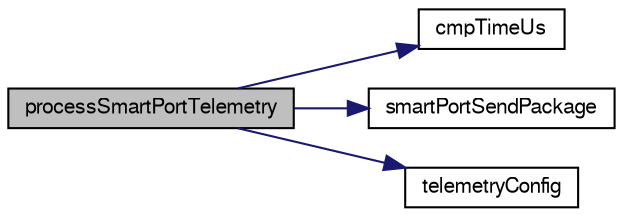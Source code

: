 digraph "processSmartPortTelemetry"
{
  edge [fontname="FreeSans",fontsize="10",labelfontname="FreeSans",labelfontsize="10"];
  node [fontname="FreeSans",fontsize="10",shape=record];
  rankdir="LR";
  Node1 [label="processSmartPortTelemetry",height=0.2,width=0.4,color="black", fillcolor="grey75", style="filled", fontcolor="black"];
  Node1 -> Node2 [color="midnightblue",fontsize="10",style="solid",fontname="FreeSans"];
  Node2 [label="cmpTimeUs",height=0.2,width=0.4,color="black", fillcolor="white", style="filled",URL="$cc2500__compat_8h.html#aa95c92cdd0d6a0d1687304143281c15d"];
  Node1 -> Node3 [color="midnightblue",fontsize="10",style="solid",fontname="FreeSans"];
  Node3 [label="smartPortSendPackage",height=0.2,width=0.4,color="black", fillcolor="white", style="filled",URL="$cc2500__smartport_8c.html#ac88c2c7956aedb0ac01db630bc714dce"];
  Node1 -> Node4 [color="midnightblue",fontsize="10",style="solid",fontname="FreeSans"];
  Node4 [label="telemetryConfig",height=0.2,width=0.4,color="black", fillcolor="white", style="filled",URL="$cc2500__settings_8c.html#a74f4a205266f997c4a2f7dc30582744b"];
}
